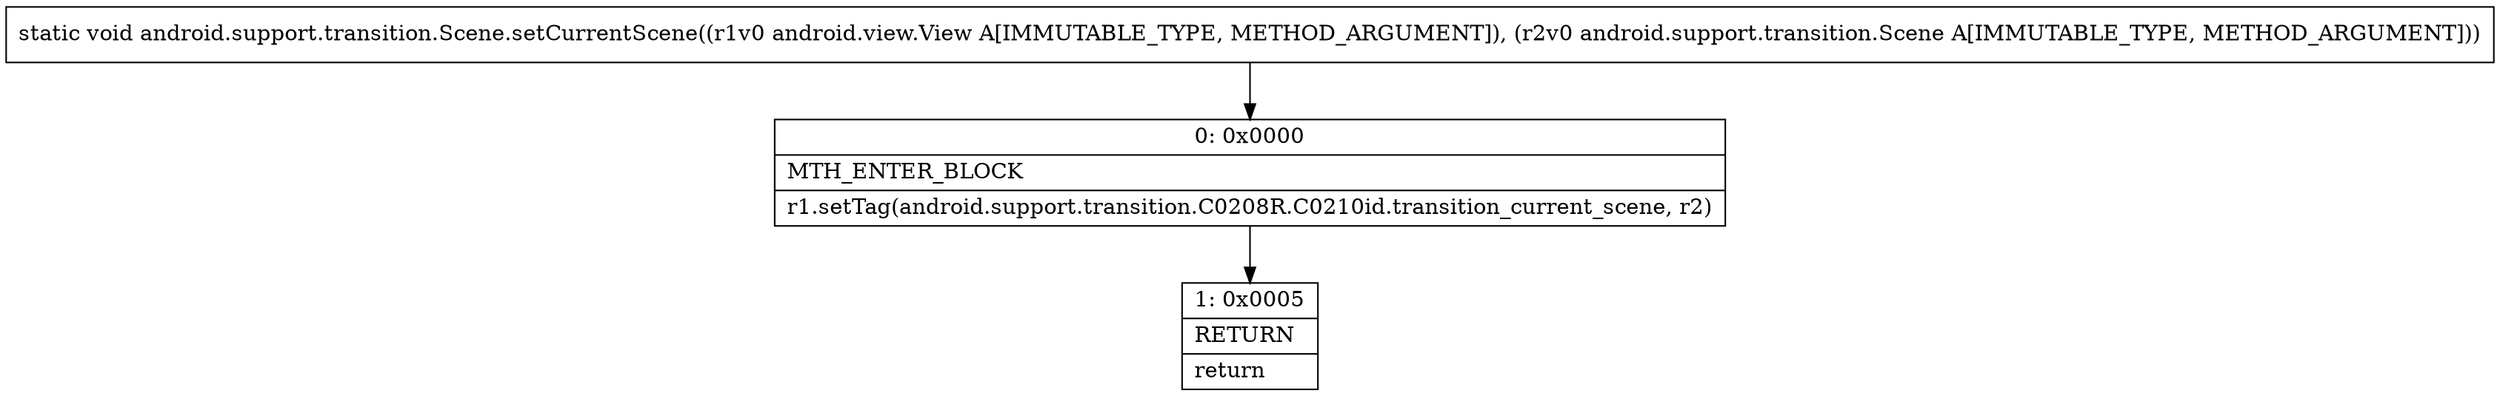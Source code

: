 digraph "CFG forandroid.support.transition.Scene.setCurrentScene(Landroid\/view\/View;Landroid\/support\/transition\/Scene;)V" {
Node_0 [shape=record,label="{0\:\ 0x0000|MTH_ENTER_BLOCK\l|r1.setTag(android.support.transition.C0208R.C0210id.transition_current_scene, r2)\l}"];
Node_1 [shape=record,label="{1\:\ 0x0005|RETURN\l|return\l}"];
MethodNode[shape=record,label="{static void android.support.transition.Scene.setCurrentScene((r1v0 android.view.View A[IMMUTABLE_TYPE, METHOD_ARGUMENT]), (r2v0 android.support.transition.Scene A[IMMUTABLE_TYPE, METHOD_ARGUMENT])) }"];
MethodNode -> Node_0;
Node_0 -> Node_1;
}

